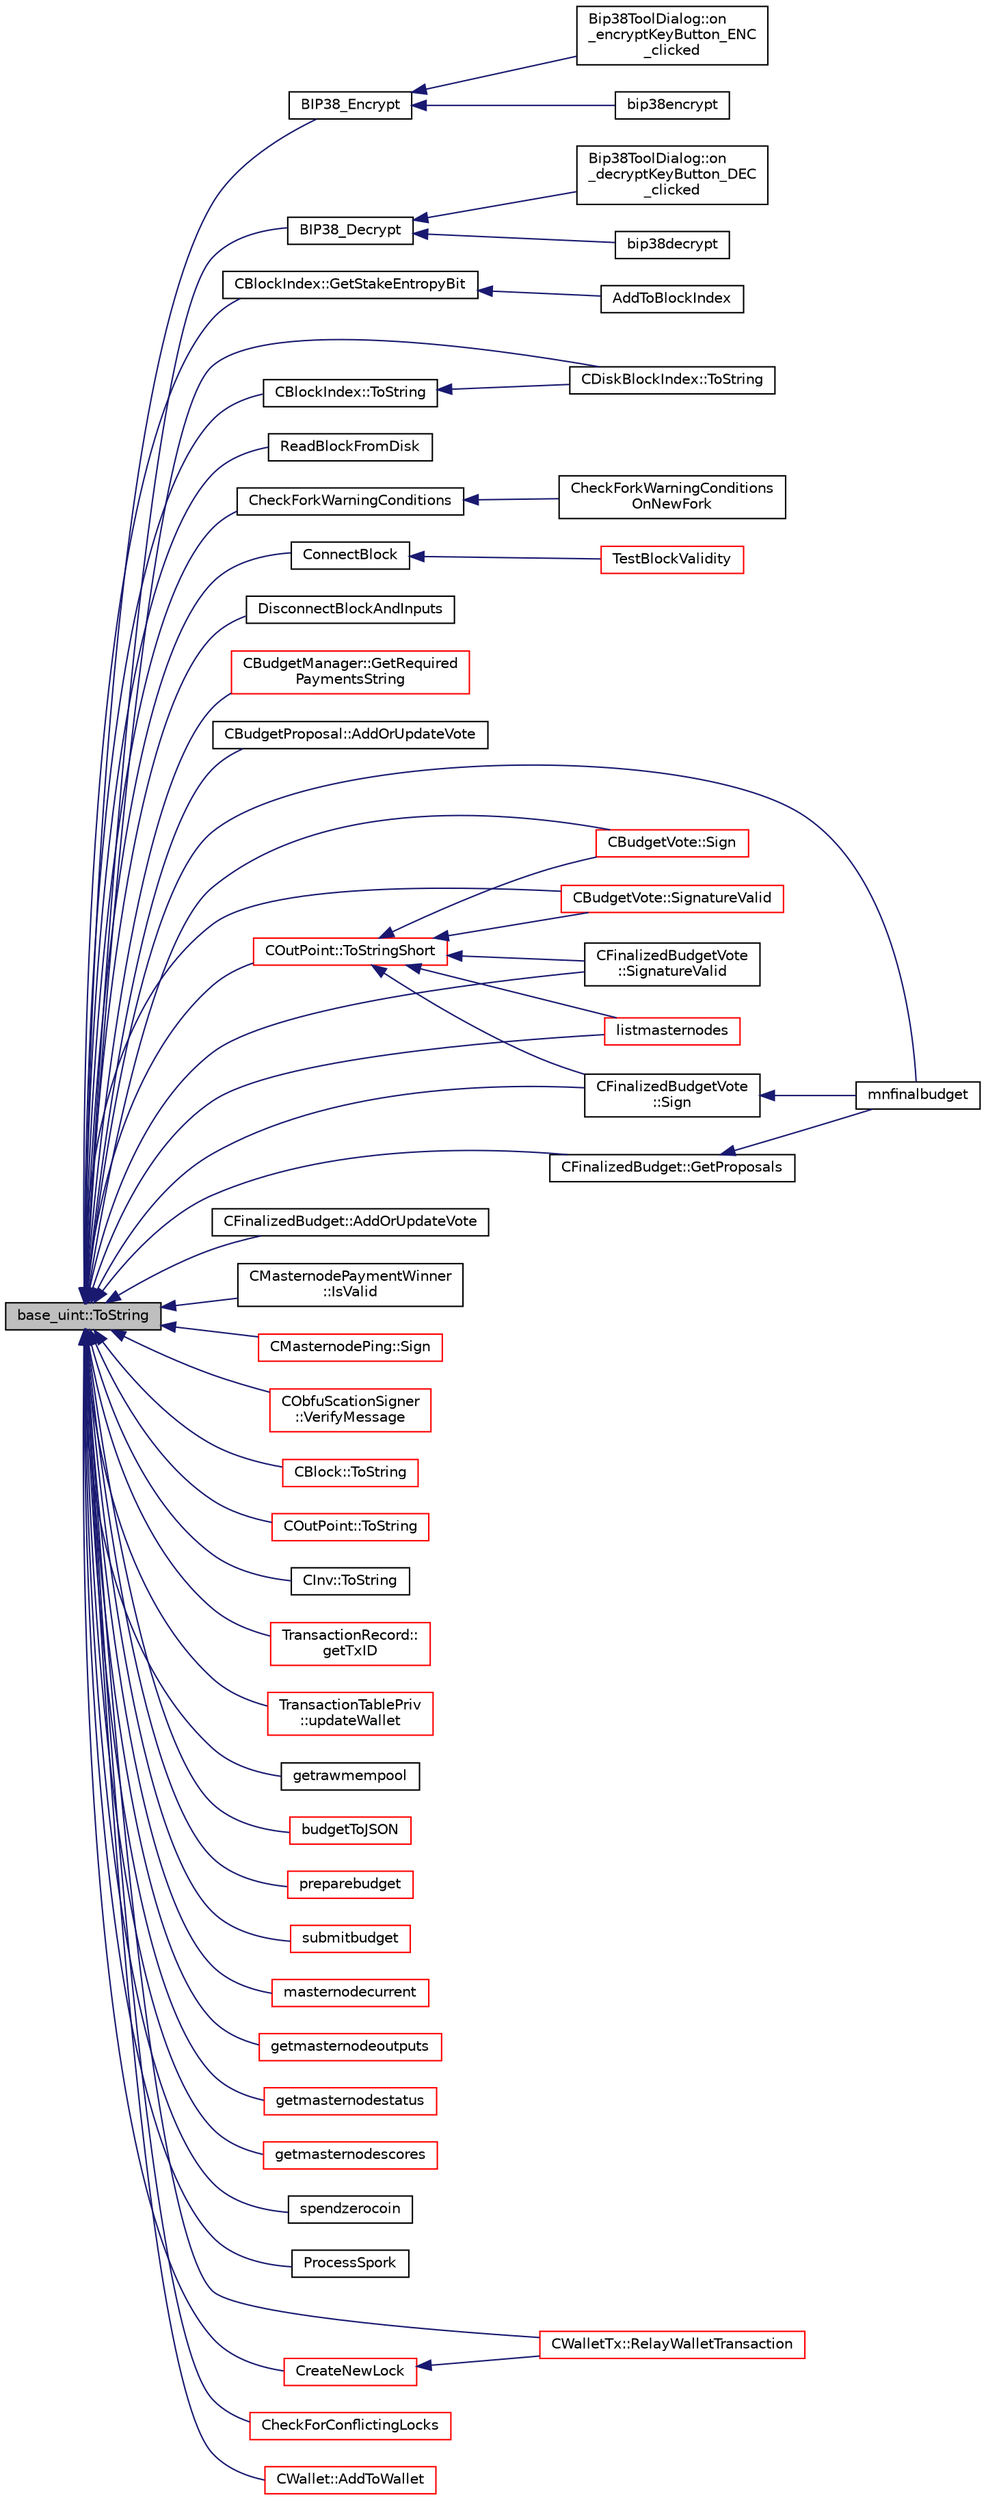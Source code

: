 digraph "base_uint::ToString"
{
  edge [fontname="Helvetica",fontsize="10",labelfontname="Helvetica",labelfontsize="10"];
  node [fontname="Helvetica",fontsize="10",shape=record];
  rankdir="LR";
  Node460 [label="base_uint::ToString",height=0.2,width=0.4,color="black", fillcolor="grey75", style="filled", fontcolor="black"];
  Node460 -> Node461 [dir="back",color="midnightblue",fontsize="10",style="solid",fontname="Helvetica"];
  Node461 [label="BIP38_Encrypt",height=0.2,width=0.4,color="black", fillcolor="white", style="filled",URL="$bip38_8h.html#a510b9177c784d15ff57c01b12ccfa674"];
  Node461 -> Node462 [dir="back",color="midnightblue",fontsize="10",style="solid",fontname="Helvetica"];
  Node462 [label="Bip38ToolDialog::on\l_encryptKeyButton_ENC\l_clicked",height=0.2,width=0.4,color="black", fillcolor="white", style="filled",URL="$class_bip38_tool_dialog.html#a31cdc41e507628f2cd413e9df57c5770"];
  Node461 -> Node463 [dir="back",color="midnightblue",fontsize="10",style="solid",fontname="Helvetica"];
  Node463 [label="bip38encrypt",height=0.2,width=0.4,color="black", fillcolor="white", style="filled",URL="$rpcdump_8cpp.html#a303f255a7509999ce1e535d5e7bb220d"];
  Node460 -> Node464 [dir="back",color="midnightblue",fontsize="10",style="solid",fontname="Helvetica"];
  Node464 [label="BIP38_Decrypt",height=0.2,width=0.4,color="black", fillcolor="white", style="filled",URL="$bip38_8h.html#a3a8abd78d8750c4c7622d7acd3815743"];
  Node464 -> Node465 [dir="back",color="midnightblue",fontsize="10",style="solid",fontname="Helvetica"];
  Node465 [label="Bip38ToolDialog::on\l_decryptKeyButton_DEC\l_clicked",height=0.2,width=0.4,color="black", fillcolor="white", style="filled",URL="$class_bip38_tool_dialog.html#a7675f3df0cc4dc22a100052a5b099191"];
  Node464 -> Node466 [dir="back",color="midnightblue",fontsize="10",style="solid",fontname="Helvetica"];
  Node466 [label="bip38decrypt",height=0.2,width=0.4,color="black", fillcolor="white", style="filled",URL="$rpcdump_8cpp.html#a64a0e2e87f6d741efd662ac94080159d"];
  Node460 -> Node467 [dir="back",color="midnightblue",fontsize="10",style="solid",fontname="Helvetica"];
  Node467 [label="CBlockIndex::GetStakeEntropyBit",height=0.2,width=0.4,color="black", fillcolor="white", style="filled",URL="$class_c_block_index.html#a22a225e6caa79bb05f4d996cc48ca7ad"];
  Node467 -> Node468 [dir="back",color="midnightblue",fontsize="10",style="solid",fontname="Helvetica"];
  Node468 [label="AddToBlockIndex",height=0.2,width=0.4,color="black", fillcolor="white", style="filled",URL="$main_8cpp.html#acfdf6cde860f1f415882d69a562c40ee"];
  Node460 -> Node469 [dir="back",color="midnightblue",fontsize="10",style="solid",fontname="Helvetica"];
  Node469 [label="CBlockIndex::ToString",height=0.2,width=0.4,color="black", fillcolor="white", style="filled",URL="$class_c_block_index.html#a18258e956a4bc77dcccdb0db8f91effe"];
  Node469 -> Node470 [dir="back",color="midnightblue",fontsize="10",style="solid",fontname="Helvetica"];
  Node470 [label="CDiskBlockIndex::ToString",height=0.2,width=0.4,color="black", fillcolor="white", style="filled",URL="$class_c_disk_block_index.html#a347eafa0667f8641f73062b48c217d61"];
  Node460 -> Node470 [dir="back",color="midnightblue",fontsize="10",style="solid",fontname="Helvetica"];
  Node460 -> Node471 [dir="back",color="midnightblue",fontsize="10",style="solid",fontname="Helvetica"];
  Node471 [label="ReadBlockFromDisk",height=0.2,width=0.4,color="black", fillcolor="white", style="filled",URL="$main_8h.html#a445ff051f3b0038c0b19b7e1156c9f95"];
  Node460 -> Node472 [dir="back",color="midnightblue",fontsize="10",style="solid",fontname="Helvetica"];
  Node472 [label="CheckForkWarningConditions",height=0.2,width=0.4,color="black", fillcolor="white", style="filled",URL="$main_8cpp.html#a730d390bfb0df0e54a5c2ddb901e748a"];
  Node472 -> Node473 [dir="back",color="midnightblue",fontsize="10",style="solid",fontname="Helvetica"];
  Node473 [label="CheckForkWarningConditions\lOnNewFork",height=0.2,width=0.4,color="black", fillcolor="white", style="filled",URL="$main_8cpp.html#a0577f78a333e075d3bbb64c0741b5080"];
  Node460 -> Node474 [dir="back",color="midnightblue",fontsize="10",style="solid",fontname="Helvetica"];
  Node474 [label="ConnectBlock",height=0.2,width=0.4,color="black", fillcolor="white", style="filled",URL="$main_8h.html#ad4ce8957600f6ee11bbf095226a8e83e",tooltip="Apply the effects of this block (with given index) on the UTXO set represented by coins..."];
  Node474 -> Node475 [dir="back",color="midnightblue",fontsize="10",style="solid",fontname="Helvetica"];
  Node475 [label="TestBlockValidity",height=0.2,width=0.4,color="red", fillcolor="white", style="filled",URL="$main_8h.html#aa778166224b25355c113d1706df12ffd",tooltip="Check a block is completely valid from start to finish (only works on top of our current best block..."];
  Node460 -> Node477 [dir="back",color="midnightblue",fontsize="10",style="solid",fontname="Helvetica"];
  Node477 [label="DisconnectBlockAndInputs",height=0.2,width=0.4,color="black", fillcolor="white", style="filled",URL="$main_8cpp.html#acc33d7f850152cbbb9d00f7c71d99704"];
  Node460 -> Node478 [dir="back",color="midnightblue",fontsize="10",style="solid",fontname="Helvetica"];
  Node478 [label="CBudgetManager::GetRequired\lPaymentsString",height=0.2,width=0.4,color="red", fillcolor="white", style="filled",URL="$class_c_budget_manager.html#aa7df3137c4b407fdbb474fcf602a67a5"];
  Node460 -> Node482 [dir="back",color="midnightblue",fontsize="10",style="solid",fontname="Helvetica"];
  Node482 [label="CBudgetProposal::AddOrUpdateVote",height=0.2,width=0.4,color="black", fillcolor="white", style="filled",URL="$class_c_budget_proposal.html#ad153df04aa541d0c06eb068d79d0cf96"];
  Node460 -> Node483 [dir="back",color="midnightblue",fontsize="10",style="solid",fontname="Helvetica"];
  Node483 [label="CBudgetVote::Sign",height=0.2,width=0.4,color="red", fillcolor="white", style="filled",URL="$class_c_budget_vote.html#a91e3490282974d9300ba080b4ea41e22"];
  Node460 -> Node486 [dir="back",color="midnightblue",fontsize="10",style="solid",fontname="Helvetica"];
  Node486 [label="CBudgetVote::SignatureValid",height=0.2,width=0.4,color="red", fillcolor="white", style="filled",URL="$class_c_budget_vote.html#ab01d2ab30c3761318a7da919bff26697"];
  Node460 -> Node488 [dir="back",color="midnightblue",fontsize="10",style="solid",fontname="Helvetica"];
  Node488 [label="CFinalizedBudget::AddOrUpdateVote",height=0.2,width=0.4,color="black", fillcolor="white", style="filled",URL="$class_c_finalized_budget.html#a63fadb286f5d0f9f735bc33deba56b02"];
  Node460 -> Node489 [dir="back",color="midnightblue",fontsize="10",style="solid",fontname="Helvetica"];
  Node489 [label="CFinalizedBudget::GetProposals",height=0.2,width=0.4,color="black", fillcolor="white", style="filled",URL="$class_c_finalized_budget.html#a49cb2b919e0de352628d6157cfa1e1c8"];
  Node489 -> Node490 [dir="back",color="midnightblue",fontsize="10",style="solid",fontname="Helvetica"];
  Node490 [label="mnfinalbudget",height=0.2,width=0.4,color="black", fillcolor="white", style="filled",URL="$rpcmasternode-budget_8cpp.html#a9377cde49f5b62904aafb46d7d3c5e7c"];
  Node460 -> Node491 [dir="back",color="midnightblue",fontsize="10",style="solid",fontname="Helvetica"];
  Node491 [label="CFinalizedBudgetVote\l::Sign",height=0.2,width=0.4,color="black", fillcolor="white", style="filled",URL="$class_c_finalized_budget_vote.html#a4970328f02fd2ac5346edfa3c30a74e0"];
  Node491 -> Node490 [dir="back",color="midnightblue",fontsize="10",style="solid",fontname="Helvetica"];
  Node460 -> Node492 [dir="back",color="midnightblue",fontsize="10",style="solid",fontname="Helvetica"];
  Node492 [label="CFinalizedBudgetVote\l::SignatureValid",height=0.2,width=0.4,color="black", fillcolor="white", style="filled",URL="$class_c_finalized_budget_vote.html#aadcc860c6efe5122388a372641297014"];
  Node460 -> Node493 [dir="back",color="midnightblue",fontsize="10",style="solid",fontname="Helvetica"];
  Node493 [label="CMasternodePaymentWinner\l::IsValid",height=0.2,width=0.4,color="black", fillcolor="white", style="filled",URL="$class_c_masternode_payment_winner.html#aea2d96fdfccdb2b79595c68cb1ba82e7"];
  Node460 -> Node494 [dir="back",color="midnightblue",fontsize="10",style="solid",fontname="Helvetica"];
  Node494 [label="CMasternodePing::Sign",height=0.2,width=0.4,color="red", fillcolor="white", style="filled",URL="$class_c_masternode_ping.html#afa3eb82ae9457cc135089d83ae7719ea"];
  Node460 -> Node498 [dir="back",color="midnightblue",fontsize="10",style="solid",fontname="Helvetica"];
  Node498 [label="CObfuScationSigner\l::VerifyMessage",height=0.2,width=0.4,color="red", fillcolor="white", style="filled",URL="$class_c_obfu_scation_signer.html#aaf770086b8defa6568da76bee8fb5269",tooltip="Verify the message, returns true if succcessful. "];
  Node460 -> Node518 [dir="back",color="midnightblue",fontsize="10",style="solid",fontname="Helvetica"];
  Node518 [label="CBlock::ToString",height=0.2,width=0.4,color="red", fillcolor="white", style="filled",URL="$class_c_block.html#a0e8a98f10831c00ae76b3a831c4804e5"];
  Node460 -> Node520 [dir="back",color="midnightblue",fontsize="10",style="solid",fontname="Helvetica"];
  Node520 [label="COutPoint::ToString",height=0.2,width=0.4,color="red", fillcolor="white", style="filled",URL="$class_c_out_point.html#ab0026adab6a1098cf00de05c872fbb5d"];
  Node460 -> Node525 [dir="back",color="midnightblue",fontsize="10",style="solid",fontname="Helvetica"];
  Node525 [label="COutPoint::ToStringShort",height=0.2,width=0.4,color="red", fillcolor="white", style="filled",URL="$class_c_out_point.html#a85f13609edc1f66afe82fb68f28fb8b7"];
  Node525 -> Node483 [dir="back",color="midnightblue",fontsize="10",style="solid",fontname="Helvetica"];
  Node525 -> Node486 [dir="back",color="midnightblue",fontsize="10",style="solid",fontname="Helvetica"];
  Node525 -> Node491 [dir="back",color="midnightblue",fontsize="10",style="solid",fontname="Helvetica"];
  Node525 -> Node492 [dir="back",color="midnightblue",fontsize="10",style="solid",fontname="Helvetica"];
  Node525 -> Node527 [dir="back",color="midnightblue",fontsize="10",style="solid",fontname="Helvetica"];
  Node527 [label="listmasternodes",height=0.2,width=0.4,color="red", fillcolor="white", style="filled",URL="$rpcmasternode_8cpp.html#a7670cc32a8bffbd99760becd8d33357a"];
  Node460 -> Node528 [dir="back",color="midnightblue",fontsize="10",style="solid",fontname="Helvetica"];
  Node528 [label="CInv::ToString",height=0.2,width=0.4,color="black", fillcolor="white", style="filled",URL="$class_c_inv.html#a5bf13e9595035d2155b04cceb848c37d"];
  Node460 -> Node529 [dir="back",color="midnightblue",fontsize="10",style="solid",fontname="Helvetica"];
  Node529 [label="TransactionRecord::\lgetTxID",height=0.2,width=0.4,color="red", fillcolor="white", style="filled",URL="$class_transaction_record.html#a838d881f68f967b751e7f7707bccfffa",tooltip="Return the unique identifier for this transaction (part) "];
  Node460 -> Node532 [dir="back",color="midnightblue",fontsize="10",style="solid",fontname="Helvetica"];
  Node532 [label="TransactionTablePriv\l::updateWallet",height=0.2,width=0.4,color="red", fillcolor="white", style="filled",URL="$class_transaction_table_priv.html#a5a8454ce91251c4d9eb927bf2850745c"];
  Node460 -> Node534 [dir="back",color="midnightblue",fontsize="10",style="solid",fontname="Helvetica"];
  Node534 [label="getrawmempool",height=0.2,width=0.4,color="black", fillcolor="white", style="filled",URL="$rpcblockchain_8cpp.html#a6ba5d2c76833bd2f10be0e95ded53037"];
  Node460 -> Node535 [dir="back",color="midnightblue",fontsize="10",style="solid",fontname="Helvetica"];
  Node535 [label="budgetToJSON",height=0.2,width=0.4,color="red", fillcolor="white", style="filled",URL="$rpcmasternode-budget_8cpp.html#a936b80f9033a0a5e8d4fa1a2079da90c"];
  Node460 -> Node538 [dir="back",color="midnightblue",fontsize="10",style="solid",fontname="Helvetica"];
  Node538 [label="preparebudget",height=0.2,width=0.4,color="red", fillcolor="white", style="filled",URL="$rpcmasternode-budget_8cpp.html#a8c07f1b00f74d9d2227428a552679b8c"];
  Node460 -> Node539 [dir="back",color="midnightblue",fontsize="10",style="solid",fontname="Helvetica"];
  Node539 [label="submitbudget",height=0.2,width=0.4,color="red", fillcolor="white", style="filled",URL="$rpcmasternode-budget_8cpp.html#a7567b2accf3b6fd9ae5a98b9e6506e9e"];
  Node460 -> Node490 [dir="back",color="midnightblue",fontsize="10",style="solid",fontname="Helvetica"];
  Node460 -> Node527 [dir="back",color="midnightblue",fontsize="10",style="solid",fontname="Helvetica"];
  Node460 -> Node540 [dir="back",color="midnightblue",fontsize="10",style="solid",fontname="Helvetica"];
  Node540 [label="masternodecurrent",height=0.2,width=0.4,color="red", fillcolor="white", style="filled",URL="$rpcmasternode_8cpp.html#a12991e9d740341923f120e5be868ac1b"];
  Node460 -> Node541 [dir="back",color="midnightblue",fontsize="10",style="solid",fontname="Helvetica"];
  Node541 [label="getmasternodeoutputs",height=0.2,width=0.4,color="red", fillcolor="white", style="filled",URL="$rpcmasternode_8cpp.html#ab5b7e62bb3fb0e2a7a325520273f3bf5"];
  Node460 -> Node542 [dir="back",color="midnightblue",fontsize="10",style="solid",fontname="Helvetica"];
  Node542 [label="getmasternodestatus",height=0.2,width=0.4,color="red", fillcolor="white", style="filled",URL="$rpcmasternode_8cpp.html#abef23ff79746db353d81f356e3fe938e"];
  Node460 -> Node543 [dir="back",color="midnightblue",fontsize="10",style="solid",fontname="Helvetica"];
  Node543 [label="getmasternodescores",height=0.2,width=0.4,color="red", fillcolor="white", style="filled",URL="$rpcmasternode_8cpp.html#ad640a24f3bf0610f7090e4ac26f7ecf0"];
  Node460 -> Node544 [dir="back",color="midnightblue",fontsize="10",style="solid",fontname="Helvetica"];
  Node544 [label="spendzerocoin",height=0.2,width=0.4,color="black", fillcolor="white", style="filled",URL="$rpcwallet_8cpp.html#adea64c692ec279a1a3a2c9143f264955"];
  Node460 -> Node508 [dir="back",color="midnightblue",fontsize="10",style="solid",fontname="Helvetica"];
  Node508 [label="ProcessSpork",height=0.2,width=0.4,color="black", fillcolor="white", style="filled",URL="$spork_8h.html#a3f9c24c1f4c012152fb4422ca981610a"];
  Node460 -> Node545 [dir="back",color="midnightblue",fontsize="10",style="solid",fontname="Helvetica"];
  Node545 [label="CreateNewLock",height=0.2,width=0.4,color="red", fillcolor="white", style="filled",URL="$swifttx_8h.html#a3774b6dae3dfa0a6c85e3604e742150c"];
  Node545 -> Node547 [dir="back",color="midnightblue",fontsize="10",style="solid",fontname="Helvetica"];
  Node547 [label="CWalletTx::RelayWalletTransaction",height=0.2,width=0.4,color="red", fillcolor="white", style="filled",URL="$group__map_wallet.html#ga1eac2a5eea87ed88b73777bea5c733b6"];
  Node460 -> Node559 [dir="back",color="midnightblue",fontsize="10",style="solid",fontname="Helvetica"];
  Node559 [label="CheckForConflictingLocks",height=0.2,width=0.4,color="red", fillcolor="white", style="filled",URL="$swifttx_8h.html#aef32a1712071881d322fdb3740c07227"];
  Node460 -> Node560 [dir="back",color="midnightblue",fontsize="10",style="solid",fontname="Helvetica"];
  Node560 [label="CWallet::AddToWallet",height=0.2,width=0.4,color="red", fillcolor="white", style="filled",URL="$group__map_wallet.html#gadf34c789fd6eab1eeed22ef16837f558"];
  Node460 -> Node547 [dir="back",color="midnightblue",fontsize="10",style="solid",fontname="Helvetica"];
}
